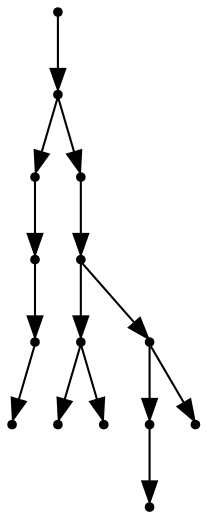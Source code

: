 digraph {
  14 [shape=point];
  13 [shape=point];
  3 [shape=point];
  2 [shape=point];
  1 [shape=point];
  0 [shape=point];
  12 [shape=point];
  11 [shape=point];
  6 [shape=point];
  4 [shape=point];
  5 [shape=point];
  10 [shape=point];
  8 [shape=point];
  7 [shape=point];
  9 [shape=point];
14 -> 13;
13 -> 3;
3 -> 2;
2 -> 1;
1 -> 0;
13 -> 12;
12 -> 11;
11 -> 6;
6 -> 4;
6 -> 5;
11 -> 10;
10 -> 8;
8 -> 7;
10 -> 9;
}
